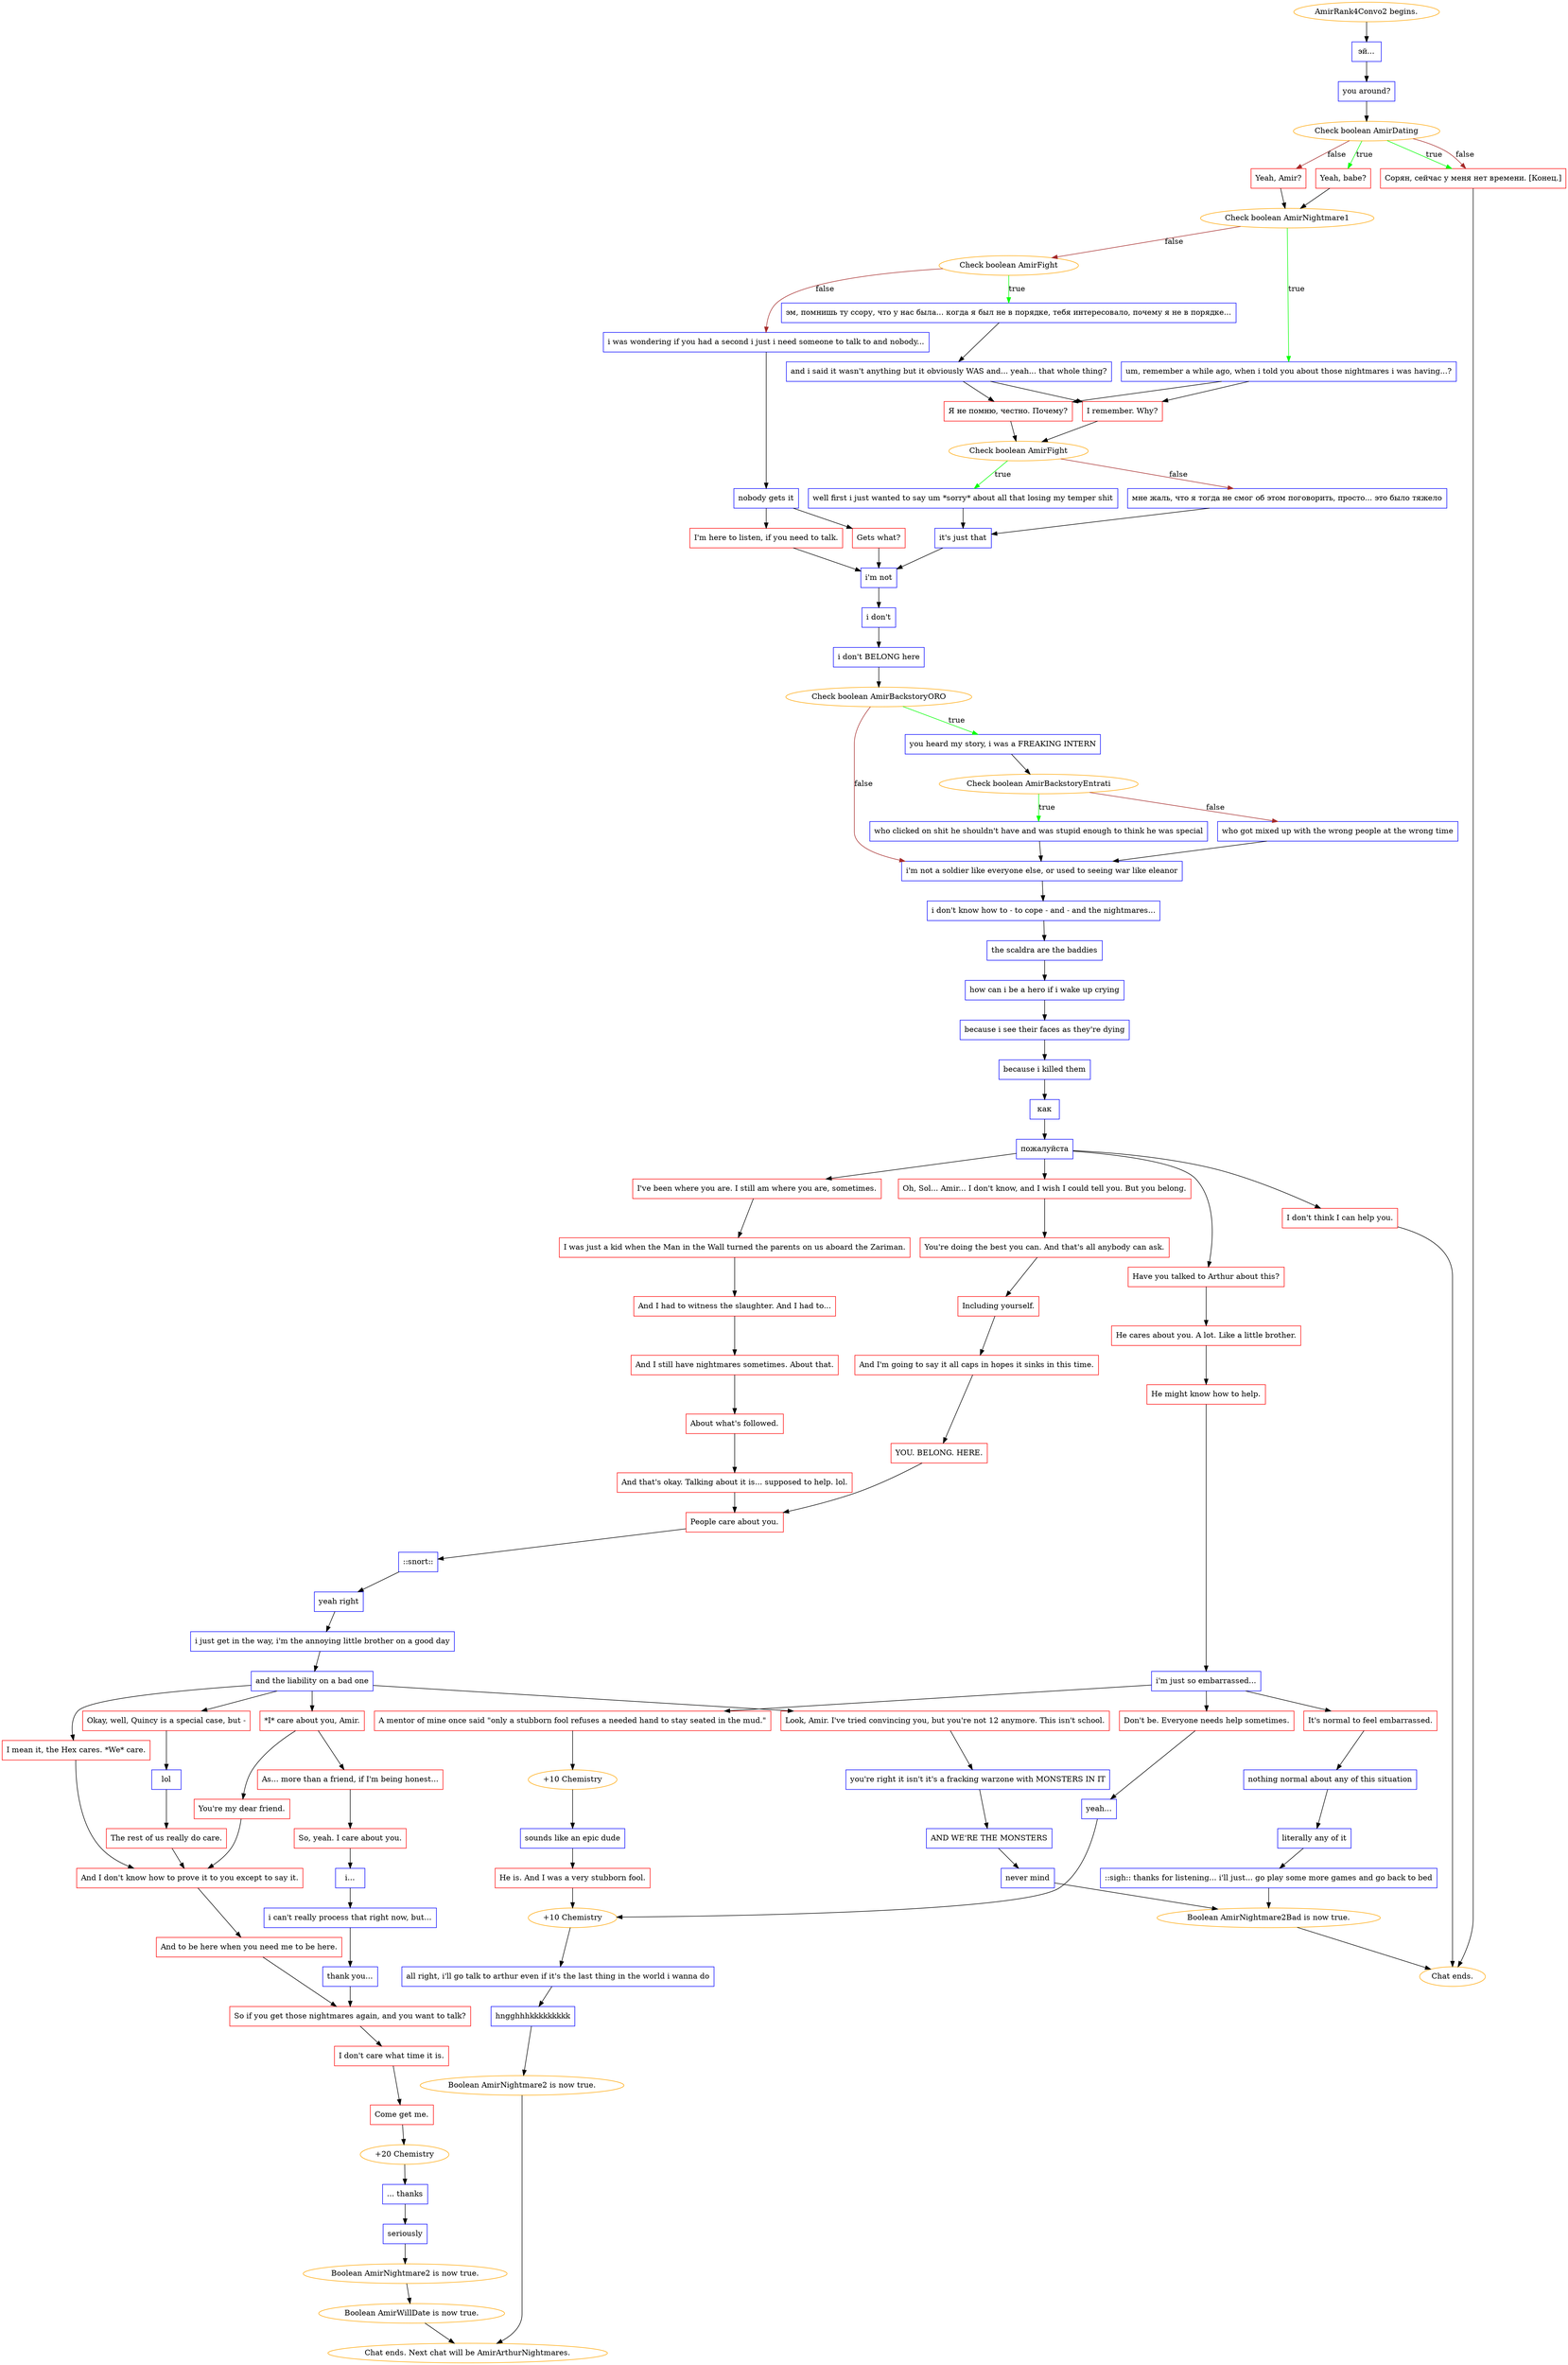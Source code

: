 digraph {
	"AmirRank4Convo2 begins." [color=orange];
		"AmirRank4Convo2 begins." -> j3915479831;
	j3915479831 [label="эй...",shape=box,color=blue];
		j3915479831 -> j3882635265;
	j3882635265 [label="you around?",shape=box,color=blue];
		j3882635265 -> j3383244469;
	j3383244469 [label="Check boolean AmirDating",color=orange];
		j3383244469 -> j2197242052 [label=true,color=green];
		j3383244469 -> j2221202804 [label=true,color=green];
		j3383244469 -> j4055097586 [label=false,color=brown];
		j3383244469 -> j2221202804 [label=false,color=brown];
	j2197242052 [label="Yeah, babe?",shape=box,color=red];
		j2197242052 -> j95181561;
	j2221202804 [label="Сорян, сейчас у меня нет времени. [Конец.]",shape=box,color=red];
		j2221202804 -> "Chat ends.";
	j4055097586 [label="Yeah, Amir?",shape=box,color=red];
		j4055097586 -> j95181561;
	j95181561 [label="Check boolean AmirNightmare1",color=orange];
		j95181561 -> j1585502556 [label=true,color=green];
		j95181561 -> j3403349941 [label=false,color=brown];
	"Chat ends." [color=orange];
	j1585502556 [label="um, remember a while ago, when i told you about those nightmares i was having...?",shape=box,color=blue];
		j1585502556 -> j3654333564;
		j1585502556 -> j3966030471;
	j3403349941 [label="Check boolean AmirFight",color=orange];
		j3403349941 -> j1521844519 [label=true,color=green];
		j3403349941 -> j1889261304 [label=false,color=brown];
	j3654333564 [label="Я не помню, честно. Почему?",shape=box,color=red];
		j3654333564 -> j1146885390;
	j3966030471 [label="I remember. Why?",shape=box,color=red];
		j3966030471 -> j1146885390;
	j1521844519 [label="эм, помнишь ту ссору, что у нас была... когда я был не в порядке, тебя интересовало, почему я не в порядке...",shape=box,color=blue];
		j1521844519 -> j2348656902;
	j1889261304 [label="i was wondering if you had a second i just i need someone to talk to and nobody...",shape=box,color=blue];
		j1889261304 -> j1598415035;
	j1146885390 [label="Check boolean AmirFight",color=orange];
		j1146885390 -> j3091614032 [label=true,color=green];
		j1146885390 -> j4268286795 [label=false,color=brown];
	j2348656902 [label="and i said it wasn't anything but it obviously WAS and... yeah... that whole thing?",shape=box,color=blue];
		j2348656902 -> j3654333564;
		j2348656902 -> j3966030471;
	j1598415035 [label="nobody gets it",shape=box,color=blue];
		j1598415035 -> j479332605;
		j1598415035 -> j2014261098;
	j3091614032 [label="well first i just wanted to say um *sorry* about all that losing my temper shit",shape=box,color=blue];
		j3091614032 -> j3948922244;
	j4268286795 [label="мне жаль, что я тогда не смог об этом поговорить, просто... это было тяжело",shape=box,color=blue];
		j4268286795 -> j3948922244;
	j479332605 [label="Gets what?",shape=box,color=red];
		j479332605 -> j434249851;
	j2014261098 [label="I'm here to listen, if you need to talk.",shape=box,color=red];
		j2014261098 -> j434249851;
	j3948922244 [label="it's just that",shape=box,color=blue];
		j3948922244 -> j434249851;
	j434249851 [label="i'm not",shape=box,color=blue];
		j434249851 -> j838896376;
	j838896376 [label="i don't",shape=box,color=blue];
		j838896376 -> j3242921340;
	j3242921340 [label="i don't BELONG here",shape=box,color=blue];
		j3242921340 -> j2759734782;
	j2759734782 [label="Check boolean AmirBackstoryORO",color=orange];
		j2759734782 -> j3658571807 [label=true,color=green];
		j2759734782 -> j3894858389 [label=false,color=brown];
	j3658571807 [label="you heard my story, i was a FREAKING INTERN",shape=box,color=blue];
		j3658571807 -> j2020863385;
	j3894858389 [label="i'm not a soldier like everyone else, or used to seeing war like eleanor",shape=box,color=blue];
		j3894858389 -> j2516755113;
	j2020863385 [label="Check boolean AmirBackstoryEntrati",color=orange];
		j2020863385 -> j1743150761 [label=true,color=green];
		j2020863385 -> j197220635 [label=false,color=brown];
	j2516755113 [label="i don't know how to - to cope - and - and the nightmares...",shape=box,color=blue];
		j2516755113 -> j3885710063;
	j1743150761 [label="who clicked on shit he shouldn't have and was stupid enough to think he was special",shape=box,color=blue];
		j1743150761 -> j3894858389;
	j197220635 [label="who got mixed up with the wrong people at the wrong time",shape=box,color=blue];
		j197220635 -> j3894858389;
	j3885710063 [label="the scaldra are the baddies",shape=box,color=blue];
		j3885710063 -> j1535890064;
	j1535890064 [label="how can i be a hero if i wake up crying",shape=box,color=blue];
		j1535890064 -> j3350858540;
	j3350858540 [label="because i see their faces as they're dying",shape=box,color=blue];
		j3350858540 -> j887695518;
	j887695518 [label="because i killed them",shape=box,color=blue];
		j887695518 -> j729117250;
	j729117250 [label="как",shape=box,color=blue];
		j729117250 -> j3635954030;
	j3635954030 [label="пожалуйста",shape=box,color=blue];
		j3635954030 -> j3809031575;
		j3635954030 -> j324591272;
		j3635954030 -> j1377256153;
		j3635954030 -> j3796905535;
	j3809031575 [label="Oh, Sol... Amir... I don't know, and I wish I could tell you. But you belong.",shape=box,color=red];
		j3809031575 -> j1622482796;
	j324591272 [label="I've been where you are. I still am where you are, sometimes.",shape=box,color=red];
		j324591272 -> j3973062902;
	j1377256153 [label="Have you talked to Arthur about this?",shape=box,color=red];
		j1377256153 -> j972580299;
	j3796905535 [label="I don't think I can help you.",shape=box,color=red];
		j3796905535 -> "Chat ends.";
	j1622482796 [label="You're doing the best you can. And that's all anybody can ask.",shape=box,color=red];
		j1622482796 -> j926411246;
	j3973062902 [label="I was just a kid when the Man in the Wall turned the parents on us aboard the Zariman.",shape=box,color=red];
		j3973062902 -> j359175544;
	j972580299 [label="He cares about you. A lot. Like a little brother.",shape=box,color=red];
		j972580299 -> j415619738;
	j926411246 [label="Including yourself.",shape=box,color=red];
		j926411246 -> j2301850913;
	j359175544 [label="And I had to witness the slaughter. And I had to...",shape=box,color=red];
		j359175544 -> j2150557627;
	j415619738 [label="He might know how to help.",shape=box,color=red];
		j415619738 -> j2277492368;
	j2301850913 [label="And I'm going to say it all caps in hopes it sinks in this time.",shape=box,color=red];
		j2301850913 -> j3714400772;
	j2150557627 [label="And I still have nightmares sometimes. About that.",shape=box,color=red];
		j2150557627 -> j3207766122;
	j2277492368 [label="i'm just so embarrassed...",shape=box,color=blue];
		j2277492368 -> j2358072836;
		j2277492368 -> j1958220083;
		j2277492368 -> j3036073366;
	j3714400772 [label="YOU. BELONG. HERE.",shape=box,color=red];
		j3714400772 -> j519907000;
	j3207766122 [label="About what's followed.",shape=box,color=red];
		j3207766122 -> j2596048766;
	j2358072836 [label="Don't be. Everyone needs help sometimes.",shape=box,color=red];
		j2358072836 -> j3194593991;
	j1958220083 [label="A mentor of mine once said \"only a stubborn fool refuses a needed hand to stay seated in the mud.\"",shape=box,color=red];
		j1958220083 -> j645990211;
	j3036073366 [label="It's normal to feel embarrassed.",shape=box,color=red];
		j3036073366 -> j1243380730;
	j519907000 [label="People care about you.",shape=box,color=red];
		j519907000 -> j1095649662;
	j2596048766 [label="And that's okay. Talking about it is... supposed to help. lol.",shape=box,color=red];
		j2596048766 -> j519907000;
	j3194593991 [label="yeah...",shape=box,color=blue];
		j3194593991 -> j266374622;
	j645990211 [label="+10 Chemistry",color=orange];
		j645990211 -> j4049278118;
	j1243380730 [label="nothing normal about any of this situation",shape=box,color=blue];
		j1243380730 -> j1717911404;
	j1095649662 [label="::snort::",shape=box,color=blue];
		j1095649662 -> j2620061390;
	j266374622 [label="+10 Chemistry",color=orange];
		j266374622 -> j3063952132;
	j4049278118 [label="sounds like an epic dude",shape=box,color=blue];
		j4049278118 -> j1205371292;
	j1717911404 [label="literally any of it",shape=box,color=blue];
		j1717911404 -> j195668911;
	j2620061390 [label="yeah right",shape=box,color=blue];
		j2620061390 -> j1048619168;
	j3063952132 [label="all right, i'll go talk to arthur even if it's the last thing in the world i wanna do",shape=box,color=blue];
		j3063952132 -> j3258416648;
	j1205371292 [label="He is. And I was a very stubborn fool.",shape=box,color=red];
		j1205371292 -> j266374622;
	j195668911 [label="::sigh:: thanks for listening... i'll just... go play some more games and go back to bed",shape=box,color=blue];
		j195668911 -> j2917252721;
	j1048619168 [label="i just get in the way, i'm the annoying little brother on a good day",shape=box,color=blue];
		j1048619168 -> j957608924;
	j3258416648 [label="hngghhhkkkkkkkkk",shape=box,color=blue];
		j3258416648 -> j955860243;
	j2917252721 [label="Boolean AmirNightmare2Bad is now true.",color=orange];
		j2917252721 -> "Chat ends.";
	j957608924 [label="and the liability on a bad one",shape=box,color=blue];
		j957608924 -> j3617501556;
		j957608924 -> j2726305018;
		j957608924 -> j488701083;
		j957608924 -> j3286478363;
	j955860243 [label="Boolean AmirNightmare2 is now true.",color=orange];
		j955860243 -> "Chat ends. Next chat will be AmirArthurNightmares.";
	j3617501556 [label="*I* care about you, Amir.",shape=box,color=red];
		j3617501556 -> j2116224150;
		j3617501556 -> j3062990192;
	j2726305018 [label="I mean it, the Hex cares. *We* care.",shape=box,color=red];
		j2726305018 -> j1948889160;
	j488701083 [label="Okay, well, Quincy is a special case, but -",shape=box,color=red];
		j488701083 -> j795976327;
	j3286478363 [label="Look, Amir. I've tried convincing you, but you're not 12 anymore. This isn't school.",shape=box,color=red];
		j3286478363 -> j1769787049;
	"Chat ends. Next chat will be AmirArthurNightmares." [color=orange];
	j2116224150 [label="As... more than a friend, if I'm being honest...",shape=box,color=red];
		j2116224150 -> j956588928;
	j3062990192 [label="You're my dear friend.",shape=box,color=red];
		j3062990192 -> j1948889160;
	j1948889160 [label="And I don't know how to prove it to you except to say it.",shape=box,color=red];
		j1948889160 -> j315466318;
	j795976327 [label="lol",shape=box,color=blue];
		j795976327 -> j738949830;
	j1769787049 [label="you're right it isn't it's a fracking warzone with MONSTERS IN IT",shape=box,color=blue];
		j1769787049 -> j2992226086;
	j956588928 [label="So, yeah. I care about you.",shape=box,color=red];
		j956588928 -> j3539607622;
	j315466318 [label="And to be here when you need me to be here.",shape=box,color=red];
		j315466318 -> j1625374267;
	j738949830 [label="The rest of us really do care.",shape=box,color=red];
		j738949830 -> j1948889160;
	j2992226086 [label="AND WE'RE THE MONSTERS",shape=box,color=blue];
		j2992226086 -> j3731738662;
	j3539607622 [label="i...",shape=box,color=blue];
		j3539607622 -> j167189823;
	j1625374267 [label="So if you get those nightmares again, and you want to talk?",shape=box,color=red];
		j1625374267 -> j3672619745;
	j3731738662 [label="never mind",shape=box,color=blue];
		j3731738662 -> j2917252721;
	j167189823 [label="i can't really process that right now, but...",shape=box,color=blue];
		j167189823 -> j4041824314;
	j3672619745 [label="I don't care what time it is.",shape=box,color=red];
		j3672619745 -> j3431565279;
	j4041824314 [label="thank you...",shape=box,color=blue];
		j4041824314 -> j1625374267;
	j3431565279 [label="Come get me.",shape=box,color=red];
		j3431565279 -> j4095561230;
	j4095561230 [label="+20 Chemistry",color=orange];
		j4095561230 -> j1869291558;
	j1869291558 [label="... thanks",shape=box,color=blue];
		j1869291558 -> j1554002607;
	j1554002607 [label="seriously",shape=box,color=blue];
		j1554002607 -> j4097641541;
	j4097641541 [label="Boolean AmirNightmare2 is now true.",color=orange];
		j4097641541 -> j3572077980;
	j3572077980 [label="Boolean AmirWillDate is now true.",color=orange];
		j3572077980 -> "Chat ends. Next chat will be AmirArthurNightmares.";
}